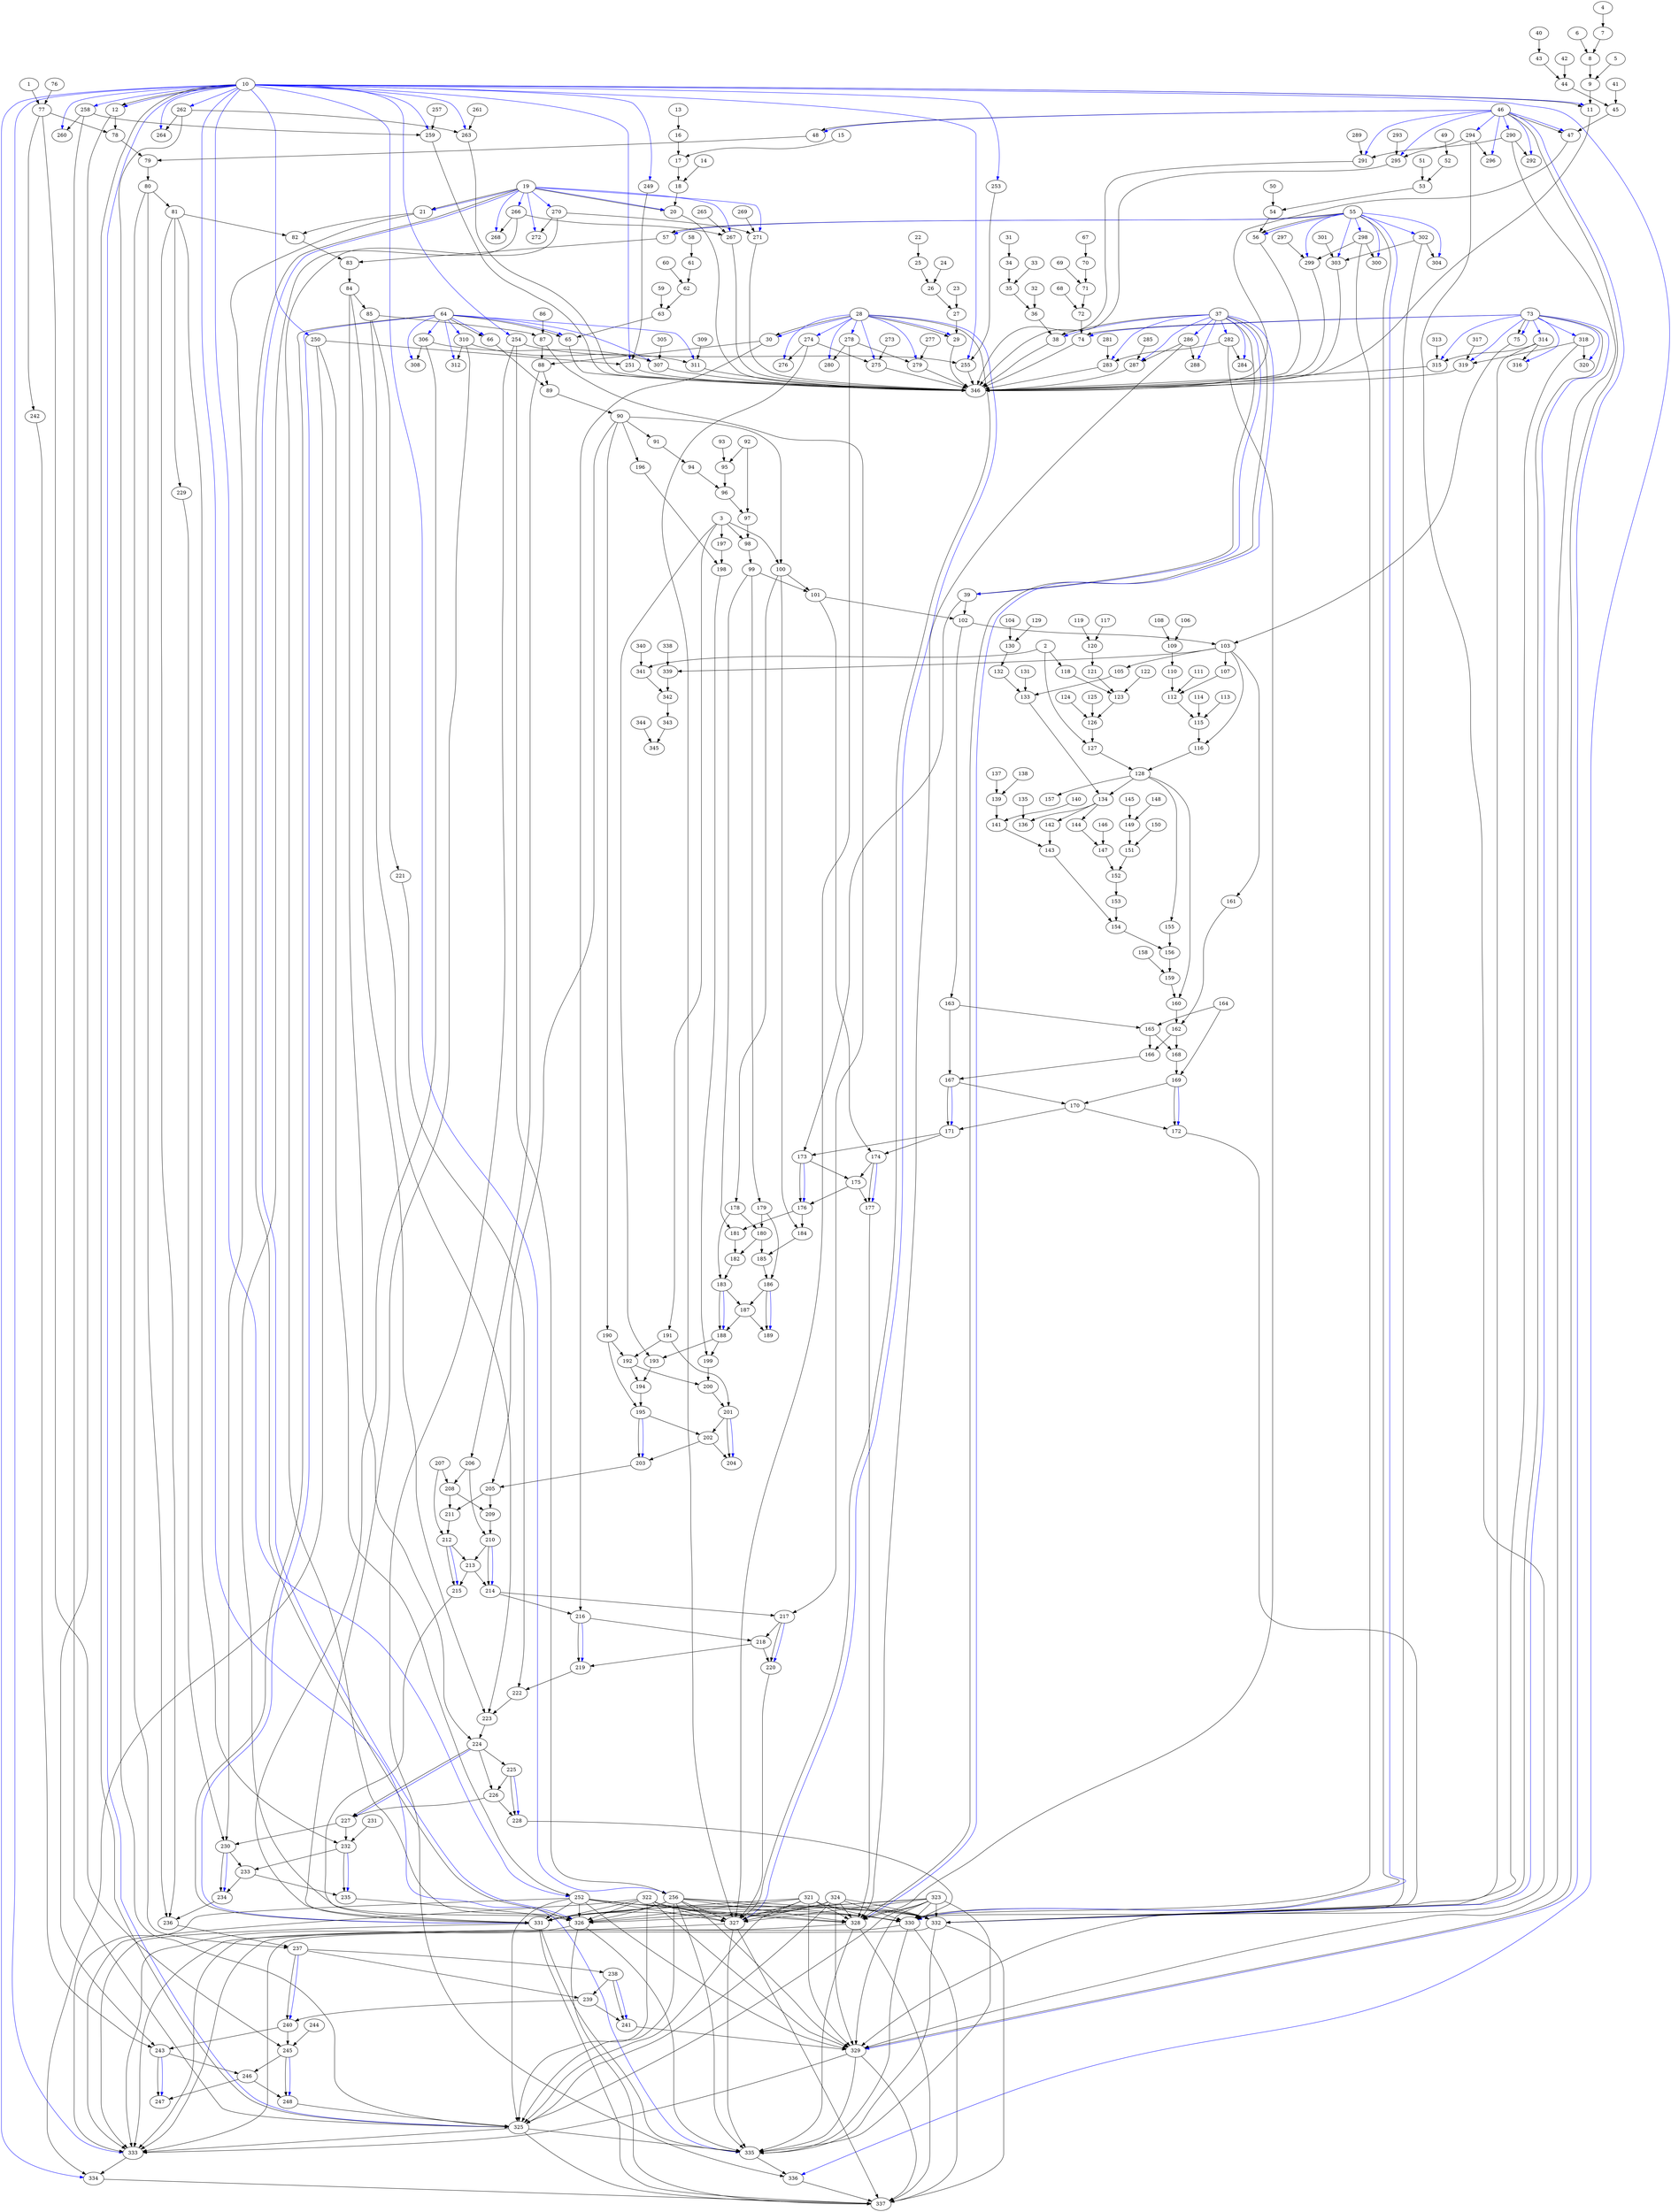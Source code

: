 digraph {
  4->7;
  7->8;
  6->8;
  8->9;
  5->9;
  10->11;
  9->11;
  10->11[color=blue];
  10->12;
  10->12[color=blue];
  13->16;
  16->17;
  15->17;
  17->18;
  14->18;
  19->20;
  18->20;
  19->20[color=blue];
  19->21;
  19->21[color=blue];
  22->25;
  25->26;
  24->26;
  26->27;
  23->27;
  28->29;
  27->29;
  28->29[color=blue];
  28->30;
  28->30[color=blue];
  31->34;
  34->35;
  33->35;
  35->36;
  32->36;
  37->38;
  36->38;
  37->38[color=blue];
  37->39;
  37->39[color=blue];
  40->43;
  43->44;
  42->44;
  44->45;
  41->45;
  46->47;
  45->47;
  46->47[color=blue];
  46->48;
  46->48[color=blue];
  49->52;
  52->53;
  51->53;
  53->54;
  50->54;
  55->56;
  54->56;
  55->56[color=blue];
  55->57;
  55->57[color=blue];
  58->61;
  61->62;
  60->62;
  62->63;
  59->63;
  64->65;
  63->65;
  64->65[color=blue];
  64->66;
  64->66[color=blue];
  67->70;
  70->71;
  69->71;
  71->72;
  68->72;
  73->74;
  72->74;
  73->74[color=blue];
  73->75;
  73->75[color=blue];
  1->77;
  76->77;
  77->78;
  12->78;
  78->79;
  48->79;
  79->80;
  80->81;
  81->82;
  21->82;
  82->83;
  57->83;
  83->84;
  84->85;
  85->87;
  86->87;
  87->88;
  30->88;
  88->89;
  66->89;
  89->90;
  90->91;
  91->94;
  93->95;
  92->95;
  94->96;
  95->96;
  96->97;
  92->97;
  3->98;
  97->98;
  98->99;
  90->100;
  3->100;
  100->101;
  99->101;
  101->102;
  39->102;
  102->103;
  75->103;
  103->105;
  103->107;
  106->109;
  108->109;
  109->110;
  107->112;
  110->112;
  111->112;
  113->115;
  114->115;
  112->115;
  103->116;
  115->116;
  2->118;
  117->120;
  119->120;
  120->121;
  118->123;
  121->123;
  122->123;
  124->126;
  125->126;
  123->126;
  2->127;
  126->127;
  116->128;
  127->128;
  104->130;
  129->130;
  130->132;
  105->133;
  131->133;
  132->133;
  128->134;
  133->134;
  134->136;
  135->136;
  137->139;
  138->139;
  139->141;
  140->141;
  134->142;
  141->143;
  142->143;
  134->144;
  144->147;
  146->147;
  145->149;
  148->149;
  149->151;
  150->151;
  147->152;
  151->152;
  152->153;
  143->154;
  153->154;
  128->155;
  154->156;
  155->156;
  128->157;
  156->159;
  158->159;
  159->160;
  128->160;
  103->161;
  160->162;
  161->162;
  102->163;
  163->165;
  164->165;
  162->166;
  165->166;
  166->167;
  163->167;
  162->168;
  165->168;
  168->169;
  164->169;
  167->170;
  169->170;
  167->171;
  170->171;
  167->171[color=blue];
  169->172;
  170->172;
  169->172[color=blue];
  171->173;
  39->173;
  101->174;
  171->174;
  173->175;
  174->175;
  173->176;
  175->176;
  173->176[color=blue];
  174->177;
  175->177;
  174->177[color=blue];
  100->178;
  99->179;
  178->180;
  179->180;
  176->181;
  99->181;
  181->182;
  180->182;
  182->183;
  178->183;
  100->184;
  176->184;
  184->185;
  180->185;
  185->186;
  179->186;
  183->187;
  186->187;
  183->188;
  187->188;
  183->188[color=blue];
  186->189;
  187->189;
  186->189[color=blue];
  90->190;
  3->191;
  190->192;
  191->192;
  188->193;
  3->193;
  193->194;
  192->194;
  194->195;
  190->195;
  90->196;
  3->197;
  196->198;
  197->198;
  188->199;
  198->199;
  199->200;
  192->200;
  200->201;
  191->201;
  195->202;
  201->202;
  195->203;
  202->203;
  195->203[color=blue];
  201->204;
  202->204;
  201->204[color=blue];
  203->205;
  90->205;
  88->206;
  206->208;
  207->208;
  205->209;
  208->209;
  209->210;
  206->210;
  205->211;
  208->211;
  211->212;
  207->212;
  210->213;
  212->213;
  210->214;
  213->214;
  210->214[color=blue];
  212->215;
  213->215;
  212->215[color=blue];
  214->216;
  30->216;
  87->217;
  214->217;
  216->218;
  217->218;
  216->219;
  218->219;
  216->219[color=blue];
  217->220;
  218->220;
  217->220[color=blue];
  85->221;
  219->222;
  221->222;
  84->223;
  85->223;
  222->223;
  223->224;
  84->224;
  224->225;
  224->226;
  225->226;
  224->227;
  226->227;
  224->227[color=blue];
  225->228;
  226->228;
  225->228[color=blue];
  81->229;
  229->230;
  21->230;
  227->230;
  81->232;
  231->232;
  227->232;
  230->233;
  232->233;
  230->234;
  233->234;
  230->234[color=blue];
  232->235;
  233->235;
  232->235[color=blue];
  80->236;
  81->236;
  234->236;
  236->237;
  80->237;
  237->238;
  237->239;
  238->239;
  237->240;
  239->240;
  237->240[color=blue];
  238->241;
  239->241;
  238->241[color=blue];
  77->242;
  242->243;
  12->243;
  240->243;
  77->245;
  244->245;
  240->245;
  243->246;
  245->246;
  243->247;
  246->247;
  243->247[color=blue];
  245->248;
  246->248;
  245->248[color=blue];
  10->249[color=blue];
  10->250[color=blue];
  250->251;
  249->251;
  10->251[color=blue];
  250->252;
  10->252[color=blue];
  10->253[color=blue];
  10->254[color=blue];
  254->255;
  253->255;
  10->255[color=blue];
  254->256;
  10->256[color=blue];
  10->258[color=blue];
  258->259;
  257->259;
  10->259[color=blue];
  258->260;
  10->260[color=blue];
  10->262[color=blue];
  262->263;
  261->263;
  10->263[color=blue];
  262->264;
  10->264[color=blue];
  19->266[color=blue];
  266->267;
  265->267;
  19->267[color=blue];
  266->268;
  19->268[color=blue];
  19->270[color=blue];
  270->271;
  269->271;
  19->271[color=blue];
  270->272;
  19->272[color=blue];
  28->274[color=blue];
  274->275;
  273->275;
  28->275[color=blue];
  274->276;
  28->276[color=blue];
  28->278[color=blue];
  278->279;
  277->279;
  28->279[color=blue];
  278->280;
  28->280[color=blue];
  37->282[color=blue];
  282->283;
  281->283;
  37->283[color=blue];
  282->284;
  37->284[color=blue];
  37->286[color=blue];
  286->287;
  285->287;
  37->287[color=blue];
  286->288;
  37->288[color=blue];
  46->290[color=blue];
  290->291;
  289->291;
  46->291[color=blue];
  290->292;
  46->292[color=blue];
  46->294[color=blue];
  294->295;
  293->295;
  46->295[color=blue];
  294->296;
  46->296[color=blue];
  55->298[color=blue];
  298->299;
  297->299;
  55->299[color=blue];
  298->300;
  55->300[color=blue];
  55->302[color=blue];
  302->303;
  301->303;
  55->303[color=blue];
  302->304;
  55->304[color=blue];
  64->306[color=blue];
  306->307;
  305->307;
  64->307[color=blue];
  306->308;
  64->308[color=blue];
  64->310[color=blue];
  310->311;
  309->311;
  64->311[color=blue];
  310->312;
  64->312[color=blue];
  73->314[color=blue];
  314->315;
  313->315;
  73->315[color=blue];
  314->316;
  73->316[color=blue];
  73->318[color=blue];
  318->319;
  317->319;
  73->319[color=blue];
  318->320;
  73->320[color=blue];
  10->325;
  258->325;
  262->325;
  252->325;
  256->325;
  321->325;
  322->325;
  323->325;
  324->325;
  248->325;
  10->325[color=blue];
  19->326;
  266->326;
  270->326;
  252->326;
  256->326;
  321->326;
  322->326;
  323->326;
  324->326;
  235->326;
  19->326[color=blue];
  28->327;
  274->327;
  278->327;
  252->327;
  256->327;
  321->327;
  322->327;
  323->327;
  324->327;
  220->327;
  28->327[color=blue];
  37->328;
  282->328;
  286->328;
  252->328;
  256->328;
  321->328;
  322->328;
  323->328;
  324->328;
  177->328;
  37->328[color=blue];
  46->329;
  290->329;
  294->329;
  252->329;
  256->329;
  321->329;
  322->329;
  323->329;
  324->329;
  241->329;
  46->329[color=blue];
  55->330;
  298->330;
  302->330;
  252->330;
  256->330;
  321->330;
  322->330;
  323->330;
  324->330;
  228->330;
  55->330[color=blue];
  64->331;
  306->331;
  310->331;
  252->331;
  256->331;
  321->331;
  322->331;
  323->331;
  324->331;
  215->331;
  64->331[color=blue];
  73->332;
  314->332;
  318->332;
  252->332;
  256->332;
  321->332;
  322->332;
  323->332;
  324->332;
  172->332;
  73->332[color=blue];
  252->333;
  322->333;
  325->333;
  326->333;
  327->333;
  328->333;
  329->333;
  330->333;
  331->333;
  332->333;
  10->333[color=blue];
  250->334;
  333->334;
  10->334[color=blue];
  256->335;
  323->335;
  325->335;
  326->335;
  327->335;
  328->335;
  329->335;
  330->335;
  331->335;
  332->335;
  10->335[color=blue];
  254->336;
  335->336;
  10->336[color=blue];
  325->337;
  326->337;
  327->337;
  328->337;
  329->337;
  330->337;
  331->337;
  332->337;
  334->337;
  336->337;
  103->339;
  338->339;
  2->341;
  340->341;
  339->342;
  341->342;
  342->343;
  343->345;
  344->345;
  11->346;
  20->346;
  29->346;
  38->346;
  47->346;
  56->346;
  65->346;
  74->346;
  251->346;
  255->346;
  259->346;
  263->346;
  267->346;
  271->346;
  275->346;
  279->346;
  283->346;
  287->346;
  291->346;
  295->346;
  299->346;
  303->346;
  307->346;
  311->346;
  315->346;
  319->346;
}
